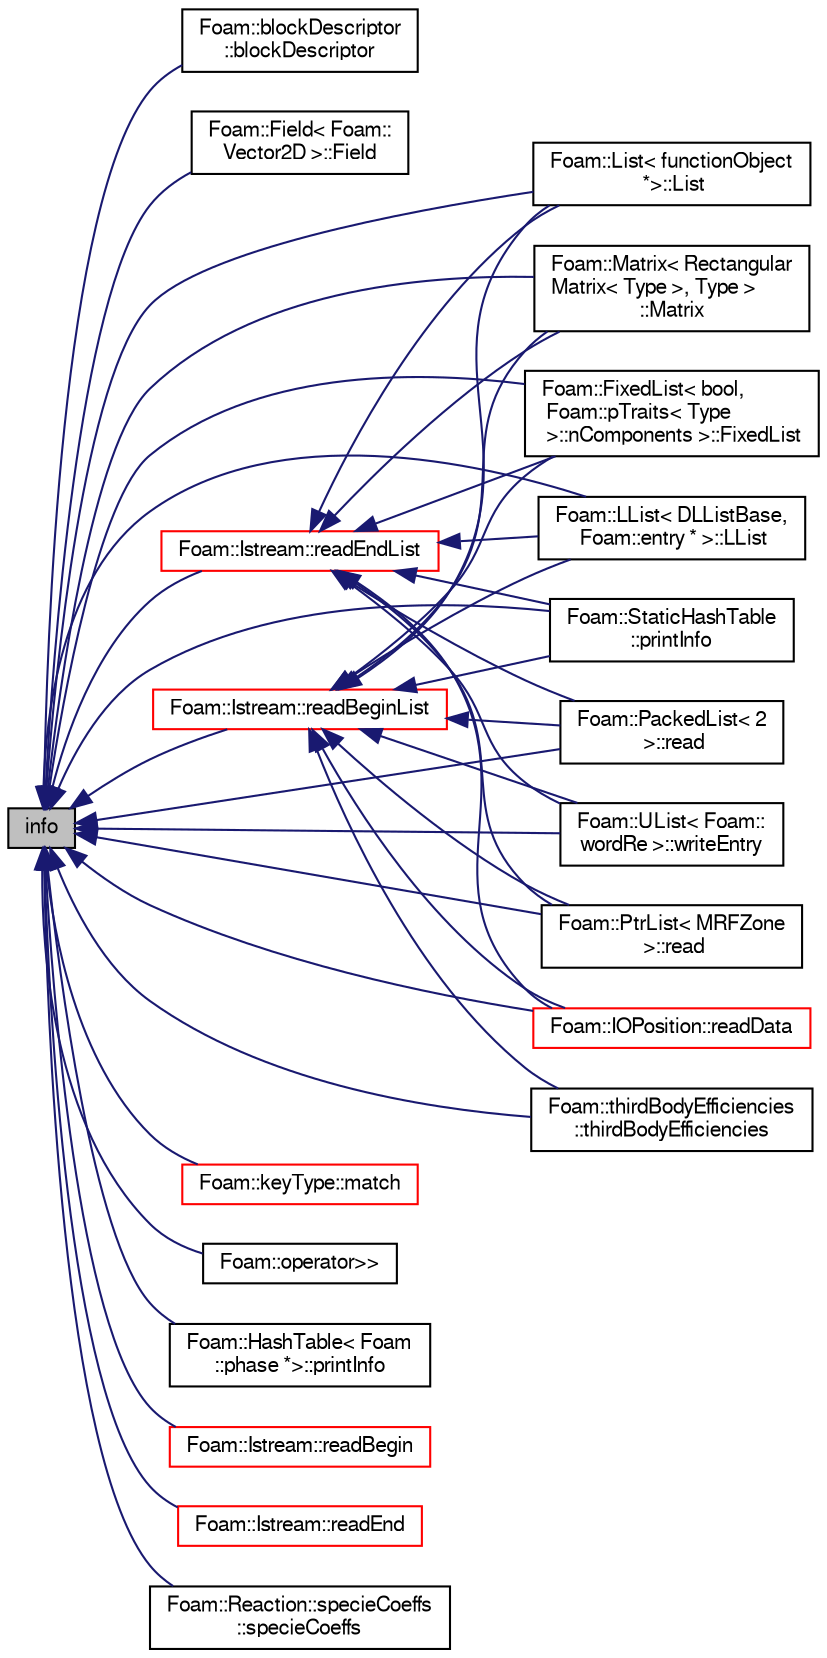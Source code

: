 digraph "info"
{
  bgcolor="transparent";
  edge [fontname="FreeSans",fontsize="10",labelfontname="FreeSans",labelfontsize="10"];
  node [fontname="FreeSans",fontsize="10",shape=record];
  rankdir="LR";
  Node754 [label="info",height=0.2,width=0.4,color="black", fillcolor="grey75", style="filled", fontcolor="black"];
  Node754 -> Node755 [dir="back",color="midnightblue",fontsize="10",style="solid",fontname="FreeSans"];
  Node755 [label="Foam::blockDescriptor\l::blockDescriptor",height=0.2,width=0.4,color="black",URL="$a24714.html#a00eb99a211b093415fcdeca89e0ef220",tooltip="Construct from Istream. "];
  Node754 -> Node756 [dir="back",color="midnightblue",fontsize="10",style="solid",fontname="FreeSans"];
  Node756 [label="Foam::Field\< Foam::\lVector2D \>::Field",height=0.2,width=0.4,color="black",URL="$a26466.html#a7c7798a471c99613de775e23bbe76b8f",tooltip="Construct from a dictionary entry. "];
  Node754 -> Node757 [dir="back",color="midnightblue",fontsize="10",style="solid",fontname="FreeSans"];
  Node757 [label="Foam::FixedList\< bool,\l Foam::pTraits\< Type\l \>::nComponents \>::FixedList",height=0.2,width=0.4,color="black",URL="$a25894.html#a96fc89cc5cd7ef81f0d49bfb25247021",tooltip="Construct from Istream. "];
  Node754 -> Node758 [dir="back",color="midnightblue",fontsize="10",style="solid",fontname="FreeSans"];
  Node758 [label="Foam::List\< functionObject\l *\>::List",height=0.2,width=0.4,color="black",URL="$a25694.html#a14f9ee6bb196d1f585f55ea49dc15a0c",tooltip="Construct from Istream. "];
  Node754 -> Node759 [dir="back",color="midnightblue",fontsize="10",style="solid",fontname="FreeSans"];
  Node759 [label="Foam::LList\< DLListBase,\l Foam::entry * \>::LList",height=0.2,width=0.4,color="black",URL="$a25762.html#aa632aa973f33404a158c0481ead8a78b",tooltip="Construct from Istream. "];
  Node754 -> Node760 [dir="back",color="midnightblue",fontsize="10",style="solid",fontname="FreeSans"];
  Node760 [label="Foam::keyType::match",height=0.2,width=0.4,color="red",URL="$a28238.html#abd43459799d1878613ea9acdeb2ba6c3",tooltip="Smart match as regular expression or as a string. "];
  Node754 -> Node762 [dir="back",color="midnightblue",fontsize="10",style="solid",fontname="FreeSans"];
  Node762 [label="Foam::Matrix\< Rectangular\lMatrix\< Type \>, Type \>\l::Matrix",height=0.2,width=0.4,color="black",URL="$a26774.html#aa92976d4353b6683c4f4b1b50a536502",tooltip="Construct from Istream. "];
  Node754 -> Node763 [dir="back",color="midnightblue",fontsize="10",style="solid",fontname="FreeSans"];
  Node763 [label="Foam::operator\>\>",height=0.2,width=0.4,color="black",URL="$a21124.html#a2d94fb7679313f01caf60b49ff5b63c0"];
  Node754 -> Node764 [dir="back",color="midnightblue",fontsize="10",style="solid",fontname="FreeSans"];
  Node764 [label="Foam::StaticHashTable\l::printInfo",height=0.2,width=0.4,color="black",URL="$a25738.html#a4630bfbe0bfbb22452195c1644979442",tooltip="Print information. "];
  Node754 -> Node765 [dir="back",color="midnightblue",fontsize="10",style="solid",fontname="FreeSans"];
  Node765 [label="Foam::HashTable\< Foam\l::phase *\>::printInfo",height=0.2,width=0.4,color="black",URL="$a25702.html#a4630bfbe0bfbb22452195c1644979442",tooltip="Print information. "];
  Node754 -> Node766 [dir="back",color="midnightblue",fontsize="10",style="solid",fontname="FreeSans"];
  Node766 [label="Foam::PtrList\< MRFZone\l \>::read",height=0.2,width=0.4,color="black",URL="$a25914.html#a13f28f6f50da188010f20f60b92f4f39",tooltip="Read from Istream using given Istream constructor class. "];
  Node754 -> Node767 [dir="back",color="midnightblue",fontsize="10",style="solid",fontname="FreeSans"];
  Node767 [label="Foam::PackedList\< 2\l \>::read",height=0.2,width=0.4,color="black",URL="$a25938.html#a223c472410515286cf5050b0b7b37396",tooltip="Clear list and read from stream. "];
  Node754 -> Node768 [dir="back",color="midnightblue",fontsize="10",style="solid",fontname="FreeSans"];
  Node768 [label="Foam::Istream::readBegin",height=0.2,width=0.4,color="red",URL="$a26234.html#a0f770b511770a752d65282976e8a8078"];
  Node754 -> Node789 [dir="back",color="midnightblue",fontsize="10",style="solid",fontname="FreeSans"];
  Node789 [label="Foam::Istream::readBeginList",height=0.2,width=0.4,color="red",URL="$a26234.html#adb9b1a5ac1aacc94b9998439303acfa7"];
  Node789 -> Node757 [dir="back",color="midnightblue",fontsize="10",style="solid",fontname="FreeSans"];
  Node789 -> Node758 [dir="back",color="midnightblue",fontsize="10",style="solid",fontname="FreeSans"];
  Node789 -> Node759 [dir="back",color="midnightblue",fontsize="10",style="solid",fontname="FreeSans"];
  Node789 -> Node762 [dir="back",color="midnightblue",fontsize="10",style="solid",fontname="FreeSans"];
  Node789 -> Node764 [dir="back",color="midnightblue",fontsize="10",style="solid",fontname="FreeSans"];
  Node789 -> Node766 [dir="back",color="midnightblue",fontsize="10",style="solid",fontname="FreeSans"];
  Node789 -> Node767 [dir="back",color="midnightblue",fontsize="10",style="solid",fontname="FreeSans"];
  Node789 -> Node790 [dir="back",color="midnightblue",fontsize="10",style="solid",fontname="FreeSans"];
  Node790 [label="Foam::IOPosition::readData",height=0.2,width=0.4,color="red",URL="$a23566.html#af01264cee7588de77f4021f7c9322549"];
  Node789 -> Node792 [dir="back",color="midnightblue",fontsize="10",style="solid",fontname="FreeSans"];
  Node792 [label="Foam::thirdBodyEfficiencies\l::thirdBodyEfficiencies",height=0.2,width=0.4,color="black",URL="$a30318.html#aece973b4d66b7d623d7afa421feb9395",tooltip="Construct from Istream. "];
  Node789 -> Node793 [dir="back",color="midnightblue",fontsize="10",style="solid",fontname="FreeSans"];
  Node793 [label="Foam::UList\< Foam::\lwordRe \>::writeEntry",height=0.2,width=0.4,color="black",URL="$a25698.html#ab40cda08e1d63badc1dbc7c31005601e",tooltip="Write the UList as a dictionary entry with keyword. "];
  Node754 -> Node790 [dir="back",color="midnightblue",fontsize="10",style="solid",fontname="FreeSans"];
  Node754 -> Node794 [dir="back",color="midnightblue",fontsize="10",style="solid",fontname="FreeSans"];
  Node794 [label="Foam::Istream::readEnd",height=0.2,width=0.4,color="red",URL="$a26234.html#a092d231ce97840ca80cad9b0e98acbb8"];
  Node754 -> Node804 [dir="back",color="midnightblue",fontsize="10",style="solid",fontname="FreeSans"];
  Node804 [label="Foam::Istream::readEndList",height=0.2,width=0.4,color="red",URL="$a26234.html#a3fbb1d26a1c975ed5be8df0056c863dd"];
  Node804 -> Node757 [dir="back",color="midnightblue",fontsize="10",style="solid",fontname="FreeSans"];
  Node804 -> Node758 [dir="back",color="midnightblue",fontsize="10",style="solid",fontname="FreeSans"];
  Node804 -> Node759 [dir="back",color="midnightblue",fontsize="10",style="solid",fontname="FreeSans"];
  Node804 -> Node762 [dir="back",color="midnightblue",fontsize="10",style="solid",fontname="FreeSans"];
  Node804 -> Node764 [dir="back",color="midnightblue",fontsize="10",style="solid",fontname="FreeSans"];
  Node804 -> Node766 [dir="back",color="midnightblue",fontsize="10",style="solid",fontname="FreeSans"];
  Node804 -> Node767 [dir="back",color="midnightblue",fontsize="10",style="solid",fontname="FreeSans"];
  Node804 -> Node790 [dir="back",color="midnightblue",fontsize="10",style="solid",fontname="FreeSans"];
  Node804 -> Node793 [dir="back",color="midnightblue",fontsize="10",style="solid",fontname="FreeSans"];
  Node754 -> Node805 [dir="back",color="midnightblue",fontsize="10",style="solid",fontname="FreeSans"];
  Node805 [label="Foam::Reaction::specieCoeffs\l::specieCoeffs",height=0.2,width=0.4,color="black",URL="$a30334.html#a9b84deb388790337f13f6cb82367964a"];
  Node754 -> Node792 [dir="back",color="midnightblue",fontsize="10",style="solid",fontname="FreeSans"];
  Node754 -> Node793 [dir="back",color="midnightblue",fontsize="10",style="solid",fontname="FreeSans"];
}
